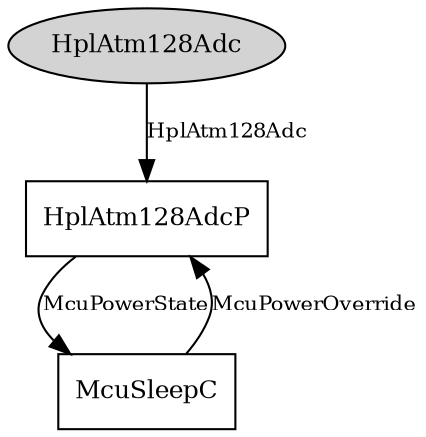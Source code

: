 digraph "tos.chips.atm128rfa1.adc.HplAtm128AdcC" {
  n0x409a2268 [shape=ellipse, style=filled, label="HplAtm128Adc", fontsize=12];
  "HplAtm128AdcP" [fontsize=12, shape=box, URL="../chtml/tos.chips.atm128rfa1.adc.HplAtm128AdcP.html"];
  "HplAtm128AdcP" [fontsize=12, shape=box, URL="../chtml/tos.chips.atm128rfa1.adc.HplAtm128AdcP.html"];
  "McuSleepC" [fontsize=12, shape=box, URL="../chtml/tos.chips.atm128rfa1.McuSleepC.html"];
  "McuSleepC" [fontsize=12, shape=box, URL="../chtml/tos.chips.atm128rfa1.McuSleepC.html"];
  "HplAtm128AdcP" [fontsize=12, shape=box, URL="../chtml/tos.chips.atm128rfa1.adc.HplAtm128AdcP.html"];
  "n0x409a2268" -> "HplAtm128AdcP" [label="HplAtm128Adc", URL="../ihtml/tos.chips.atm128rfa1.adc.HplAtm128Adc.html", fontsize=10];
  "HplAtm128AdcP" -> "McuSleepC" [label="McuPowerState", URL="../ihtml/tos.interfaces.McuPowerState.html", fontsize=10];
  "McuSleepC" -> "HplAtm128AdcP" [label="McuPowerOverride", URL="../ihtml/tos.interfaces.McuPowerOverride.html", fontsize=10];
}
